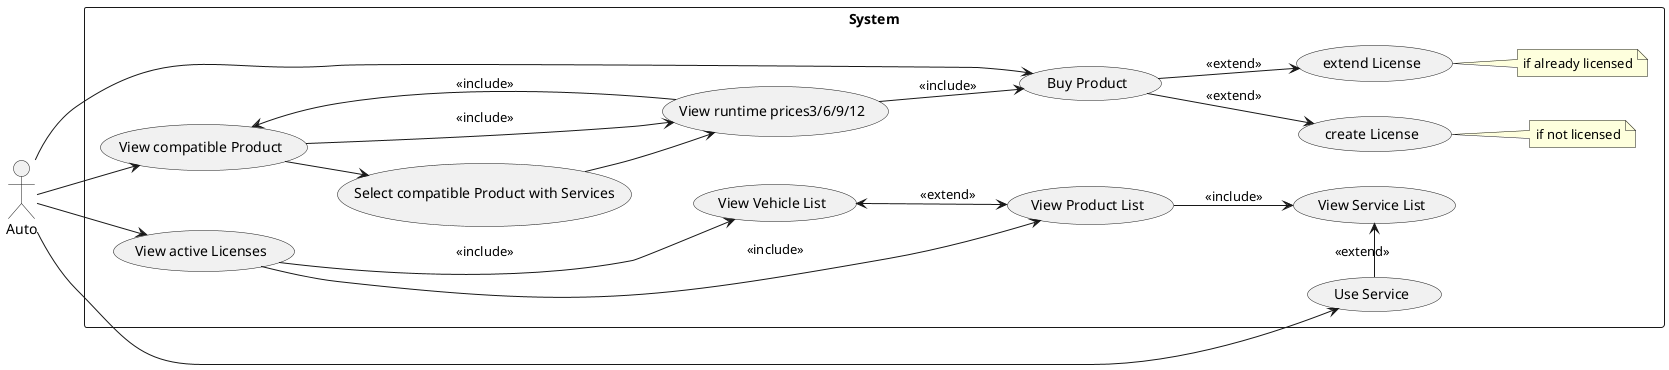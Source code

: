 @startuml
left to right direction

actor "Auto" as at
rectangle System{



(View compatible Product) -> (Select compatible Product with Services): <<include>>
(Select compatible Product with Services) -> (View runtime prices3/6/9/12): <<include>>
(Buy Product) --> (extend License) : <<extend>>
(Buy Product) --> (create License) : <<extend>>
note right of (create License) : if not licensed
note right of (extend License)
if already licensed
end note

(View runtime prices3/6/9/12) --> (Buy Product) : << include>>
(View compatible Product) -> (View runtime prices3/6/9/12) : <<include>>
(View runtime prices3/6/9/12) --> (View compatible Product) : <<include>>

(View active Licenses) --> (View Vehicle List): <<include>>
(View active Licenses) --> (View Product List): <<include>>
(View Vehicle List) <--> (View Product List): <<extend>>
(View Product List) --> (View Service List): <<include>>
(View Service List) <- (Use Service): <<extend>>
}

at --> (View compatible Product)
at --> (Buy Product)
at -> (View active Licenses)
at -> (Use Service)








@enduml